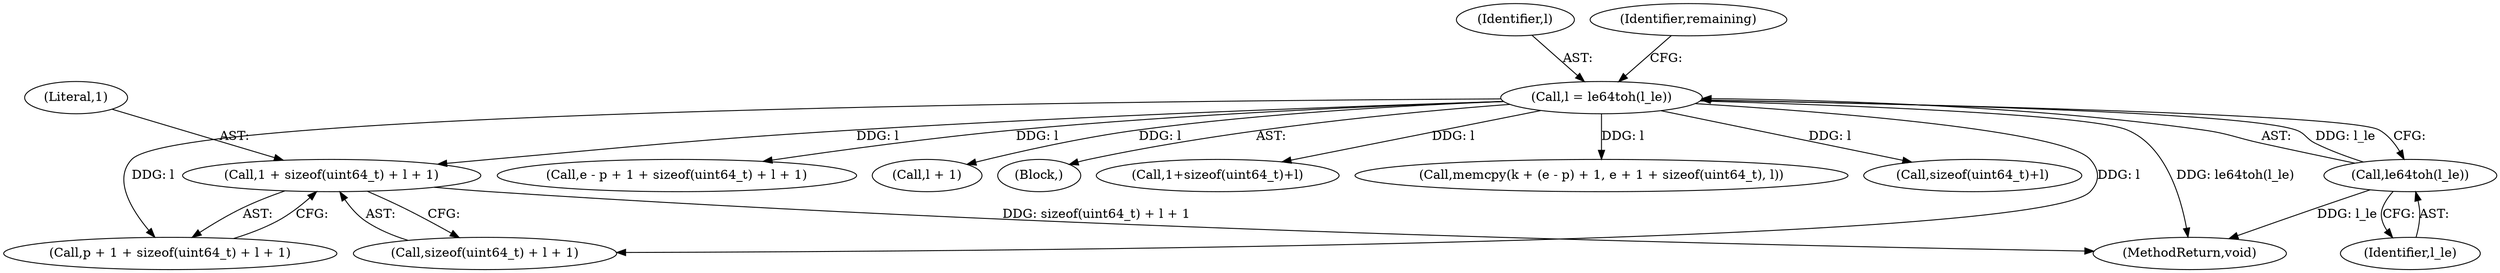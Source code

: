 digraph "0_systemd_505b6a61c22d5565e9308045c7b9bf79f7d0517e@API" {
"1000569" [label="(Call,1 + sizeof(uint64_t) + l + 1)"];
"1000557" [label="(Call,l = le64toh(l_le))"];
"1000559" [label="(Call,le64toh(l_le))"];
"1000570" [label="(Literal,1)"];
"1000557" [label="(Call,l = le64toh(l_le))"];
"1000571" [label="(Call,sizeof(uint64_t) + l + 1)"];
"1000558" [label="(Identifier,l)"];
"1000786" [label="(MethodReturn,void)"];
"1000560" [label="(Identifier,l_le)"];
"1000565" [label="(Call,e - p + 1 + sizeof(uint64_t) + l + 1)"];
"1000574" [label="(Call,l + 1)"];
"1000520" [label="(Block,)"];
"1000569" [label="(Call,1 + sizeof(uint64_t) + l + 1)"];
"1000580" [label="(Call,1+sizeof(uint64_t)+l)"];
"1000564" [label="(Identifier,remaining)"];
"1000559" [label="(Call,le64toh(l_le))"];
"1000604" [label="(Call,memcpy(k + (e - p) + 1, e + 1 + sizeof(uint64_t), l))"];
"1000582" [label="(Call,sizeof(uint64_t)+l)"];
"1000567" [label="(Call,p + 1 + sizeof(uint64_t) + l + 1)"];
"1000569" -> "1000567"  [label="AST: "];
"1000569" -> "1000571"  [label="CFG: "];
"1000570" -> "1000569"  [label="AST: "];
"1000571" -> "1000569"  [label="AST: "];
"1000567" -> "1000569"  [label="CFG: "];
"1000569" -> "1000786"  [label="DDG: sizeof(uint64_t) + l + 1"];
"1000557" -> "1000569"  [label="DDG: l"];
"1000557" -> "1000520"  [label="AST: "];
"1000557" -> "1000559"  [label="CFG: "];
"1000558" -> "1000557"  [label="AST: "];
"1000559" -> "1000557"  [label="AST: "];
"1000564" -> "1000557"  [label="CFG: "];
"1000557" -> "1000786"  [label="DDG: le64toh(l_le)"];
"1000559" -> "1000557"  [label="DDG: l_le"];
"1000557" -> "1000565"  [label="DDG: l"];
"1000557" -> "1000567"  [label="DDG: l"];
"1000557" -> "1000571"  [label="DDG: l"];
"1000557" -> "1000574"  [label="DDG: l"];
"1000557" -> "1000580"  [label="DDG: l"];
"1000557" -> "1000582"  [label="DDG: l"];
"1000557" -> "1000604"  [label="DDG: l"];
"1000559" -> "1000560"  [label="CFG: "];
"1000560" -> "1000559"  [label="AST: "];
"1000559" -> "1000786"  [label="DDG: l_le"];
}
